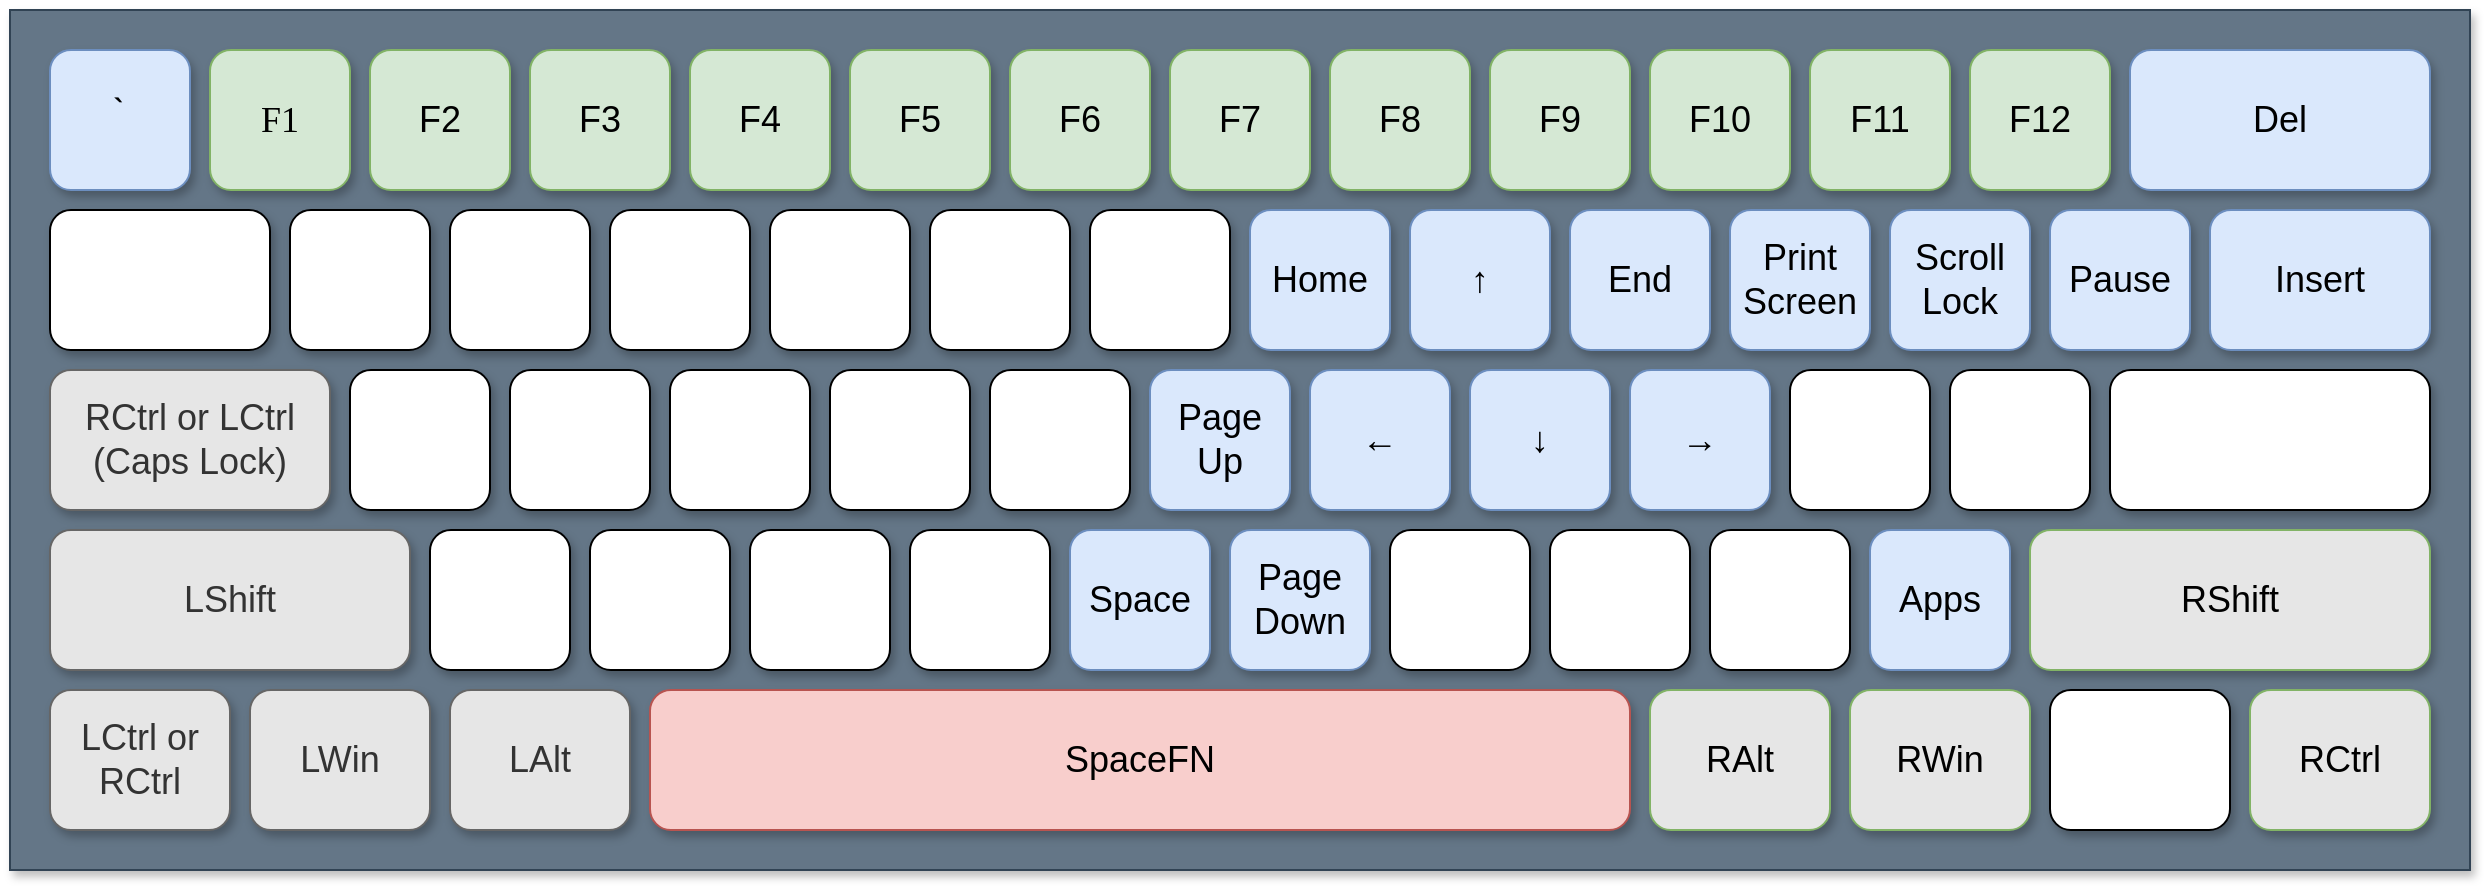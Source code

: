 <mxfile version="24.2.5" type="device">
  <diagram name="ページ1" id="9Q3GiY-UtU_wWPXpyJrS">
    <mxGraphModel dx="1418" dy="820" grid="1" gridSize="10" guides="1" tooltips="1" connect="1" arrows="1" fold="1" page="1" pageScale="1" pageWidth="1169" pageHeight="827" math="0" shadow="0">
      <root>
        <mxCell id="0" />
        <mxCell id="1" parent="0" />
        <mxCell id="mw3jNyhaooNA7LHpIcHd-75" value="" style="rounded=0;whiteSpace=wrap;html=1;fillColor=#647687;strokeColor=#314354;fontColor=#ffffff;fontStyle=0;shadow=1;" parent="1" vertex="1">
          <mxGeometry x="20" y="20" width="1230" height="430" as="geometry" />
        </mxCell>
        <mxCell id="mw3jNyhaooNA7LHpIcHd-1" value="F3" style="rounded=1;whiteSpace=wrap;html=1;fontSize=18;fillColor=#d5e8d4;strokeColor=#82b366;fontStyle=0;shadow=1;glass=0;" parent="1" vertex="1">
          <mxGeometry x="280" y="40" width="70" height="70" as="geometry" />
        </mxCell>
        <mxCell id="mw3jNyhaooNA7LHpIcHd-4" value="F4" style="rounded=1;whiteSpace=wrap;html=1;fontSize=18;fillColor=#d5e8d4;strokeColor=#82b366;fontStyle=0;shadow=1;glass=0;" parent="1" vertex="1">
          <mxGeometry x="360" y="40" width="70" height="70" as="geometry" />
        </mxCell>
        <mxCell id="mw3jNyhaooNA7LHpIcHd-5" value="F5" style="rounded=1;whiteSpace=wrap;html=1;fontSize=18;fillColor=#d5e8d4;strokeColor=#82b366;fontStyle=0;shadow=1;glass=0;" parent="1" vertex="1">
          <mxGeometry x="440" y="40" width="70" height="70" as="geometry" />
        </mxCell>
        <mxCell id="mw3jNyhaooNA7LHpIcHd-6" value="F6" style="rounded=1;whiteSpace=wrap;html=1;fontSize=18;fillColor=#d5e8d4;strokeColor=#82b366;fontStyle=0;shadow=1;glass=0;" parent="1" vertex="1">
          <mxGeometry x="520" y="40" width="70" height="70" as="geometry" />
        </mxCell>
        <mxCell id="mw3jNyhaooNA7LHpIcHd-7" value="F7" style="rounded=1;whiteSpace=wrap;html=1;fontSize=18;fillColor=#d5e8d4;strokeColor=#82b366;fontStyle=0;shadow=1;glass=0;" parent="1" vertex="1">
          <mxGeometry x="600" y="40" width="70" height="70" as="geometry" />
        </mxCell>
        <mxCell id="mw3jNyhaooNA7LHpIcHd-8" value="F8" style="rounded=1;whiteSpace=wrap;html=1;fontSize=18;fillColor=#d5e8d4;strokeColor=#82b366;fontStyle=0;shadow=1;glass=0;" parent="1" vertex="1">
          <mxGeometry x="680" y="40" width="70" height="70" as="geometry" />
        </mxCell>
        <mxCell id="mw3jNyhaooNA7LHpIcHd-9" value="F9" style="rounded=1;whiteSpace=wrap;html=1;fontSize=18;fillColor=#d5e8d4;strokeColor=#82b366;fontStyle=0;shadow=1;glass=0;" parent="1" vertex="1">
          <mxGeometry x="760" y="40" width="70" height="70" as="geometry" />
        </mxCell>
        <mxCell id="mw3jNyhaooNA7LHpIcHd-10" value="F10" style="rounded=1;whiteSpace=wrap;html=1;fontSize=18;fillColor=#d5e8d4;strokeColor=#82b366;fontStyle=0;shadow=1;glass=0;" parent="1" vertex="1">
          <mxGeometry x="840" y="40" width="70" height="70" as="geometry" />
        </mxCell>
        <mxCell id="mw3jNyhaooNA7LHpIcHd-11" value="F11" style="rounded=1;whiteSpace=wrap;html=1;fontSize=18;fillColor=#d5e8d4;strokeColor=#82b366;fontStyle=0;shadow=1;glass=0;" parent="1" vertex="1">
          <mxGeometry x="920" y="40" width="70" height="70" as="geometry" />
        </mxCell>
        <mxCell id="mw3jNyhaooNA7LHpIcHd-12" value="F2" style="rounded=1;whiteSpace=wrap;html=1;fontSize=18;fillColor=#d5e8d4;strokeColor=#82b366;fontStyle=0;shadow=1;glass=0;" parent="1" vertex="1">
          <mxGeometry x="200" y="40" width="70" height="70" as="geometry" />
        </mxCell>
        <mxCell id="mw3jNyhaooNA7LHpIcHd-13" value="F1" style="rounded=1;whiteSpace=wrap;html=1;align=center;fontFamily=Verdana;fontSize=18;fillColor=#d5e8d4;strokeColor=#82b366;fontStyle=0;shadow=1;glass=0;" parent="1" vertex="1">
          <mxGeometry x="120" y="40" width="70" height="70" as="geometry" />
        </mxCell>
        <mxCell id="mw3jNyhaooNA7LHpIcHd-14" value="｀" style="rounded=1;whiteSpace=wrap;html=1;fontSize=18;fillColor=#dae8fc;strokeColor=#6c8ebf;fontStyle=0;shadow=1;glass=0;" parent="1" vertex="1">
          <mxGeometry x="40" y="40" width="70" height="70" as="geometry" />
        </mxCell>
        <mxCell id="mw3jNyhaooNA7LHpIcHd-15" value="F12" style="rounded=1;whiteSpace=wrap;html=1;fontSize=18;fillColor=#d5e8d4;strokeColor=#82b366;fontStyle=0;shadow=1;glass=0;" parent="1" vertex="1">
          <mxGeometry x="1000" y="40" width="70" height="70" as="geometry" />
        </mxCell>
        <mxCell id="mw3jNyhaooNA7LHpIcHd-16" value="Del" style="rounded=1;whiteSpace=wrap;html=1;fontSize=18;fillColor=#dae8fc;strokeColor=#6c8ebf;fontStyle=0;shadow=1;glass=0;" parent="1" vertex="1">
          <mxGeometry x="1080" y="40" width="150" height="70" as="geometry" />
        </mxCell>
        <mxCell id="mw3jNyhaooNA7LHpIcHd-21" value="" style="rounded=1;whiteSpace=wrap;html=1;fontSize=18;fontStyle=0;shadow=1;glass=0;" parent="1" vertex="1">
          <mxGeometry x="320" y="120" width="70" height="70" as="geometry" />
        </mxCell>
        <mxCell id="mw3jNyhaooNA7LHpIcHd-22" value="" style="rounded=1;whiteSpace=wrap;html=1;fontSize=18;fontStyle=0;shadow=1;glass=0;" parent="1" vertex="1">
          <mxGeometry x="400" y="120" width="70" height="70" as="geometry" />
        </mxCell>
        <mxCell id="mw3jNyhaooNA7LHpIcHd-23" value="" style="rounded=1;whiteSpace=wrap;html=1;fontSize=18;fontStyle=0;shadow=1;glass=0;" parent="1" vertex="1">
          <mxGeometry x="480" y="120" width="70" height="70" as="geometry" />
        </mxCell>
        <mxCell id="mw3jNyhaooNA7LHpIcHd-24" value="" style="rounded=1;whiteSpace=wrap;html=1;fontSize=18;fontStyle=0;shadow=1;glass=0;" parent="1" vertex="1">
          <mxGeometry x="560" y="120" width="70" height="70" as="geometry" />
        </mxCell>
        <mxCell id="mw3jNyhaooNA7LHpIcHd-25" value="Home" style="rounded=1;whiteSpace=wrap;html=1;fontSize=18;fillColor=#dae8fc;strokeColor=#6c8ebf;fontStyle=0;shadow=1;glass=0;" parent="1" vertex="1">
          <mxGeometry x="640" y="120" width="70" height="70" as="geometry" />
        </mxCell>
        <mxCell id="mw3jNyhaooNA7LHpIcHd-26" value="↑" style="rounded=1;whiteSpace=wrap;html=1;fontSize=18;fillColor=#dae8fc;strokeColor=#6c8ebf;fontStyle=0;shadow=1;glass=0;" parent="1" vertex="1">
          <mxGeometry x="720" y="120" width="70" height="70" as="geometry" />
        </mxCell>
        <mxCell id="mw3jNyhaooNA7LHpIcHd-27" value="End" style="rounded=1;whiteSpace=wrap;html=1;fontSize=18;fillColor=#dae8fc;strokeColor=#6c8ebf;fontStyle=0;shadow=1;glass=0;" parent="1" vertex="1">
          <mxGeometry x="800" y="120" width="70" height="70" as="geometry" />
        </mxCell>
        <mxCell id="mw3jNyhaooNA7LHpIcHd-28" value="Print&lt;br style=&quot;font-size: 18px;&quot;&gt;Screen" style="rounded=1;whiteSpace=wrap;html=1;fontSize=18;fillColor=#dae8fc;strokeColor=#6c8ebf;fontStyle=0;shadow=1;glass=0;" parent="1" vertex="1">
          <mxGeometry x="880" y="120" width="70" height="70" as="geometry" />
        </mxCell>
        <mxCell id="mw3jNyhaooNA7LHpIcHd-29" value="Scroll&lt;br&gt;Lock" style="rounded=1;whiteSpace=wrap;html=1;fontSize=18;fillColor=#dae8fc;strokeColor=#6c8ebf;fontStyle=0;shadow=1;glass=0;" parent="1" vertex="1">
          <mxGeometry x="960" y="120" width="70" height="70" as="geometry" />
        </mxCell>
        <mxCell id="mw3jNyhaooNA7LHpIcHd-30" value="" style="rounded=1;whiteSpace=wrap;html=1;fontSize=18;fontStyle=0;shadow=1;glass=0;" parent="1" vertex="1">
          <mxGeometry x="240" y="120" width="70" height="70" as="geometry" />
        </mxCell>
        <mxCell id="mw3jNyhaooNA7LHpIcHd-31" value="" style="rounded=1;whiteSpace=wrap;html=1;fontSize=18;fontStyle=0;shadow=1;glass=0;" parent="1" vertex="1">
          <mxGeometry x="160" y="120" width="70" height="70" as="geometry" />
        </mxCell>
        <mxCell id="mw3jNyhaooNA7LHpIcHd-32" value="Pause" style="rounded=1;whiteSpace=wrap;html=1;fontSize=18;fillColor=#dae8fc;strokeColor=#6c8ebf;fontStyle=0;shadow=1;glass=0;" parent="1" vertex="1">
          <mxGeometry x="1040" y="120" width="70" height="70" as="geometry" />
        </mxCell>
        <mxCell id="mw3jNyhaooNA7LHpIcHd-33" value="" style="rounded=1;whiteSpace=wrap;html=1;fontSize=18;fontStyle=0;shadow=1;glass=0;" parent="1" vertex="1">
          <mxGeometry x="350" y="200" width="70" height="70" as="geometry" />
        </mxCell>
        <mxCell id="mw3jNyhaooNA7LHpIcHd-34" value="" style="rounded=1;whiteSpace=wrap;html=1;fontSize=18;fontStyle=0;shadow=1;glass=0;" parent="1" vertex="1">
          <mxGeometry x="430" y="200" width="70" height="70" as="geometry" />
        </mxCell>
        <mxCell id="mw3jNyhaooNA7LHpIcHd-35" value="" style="rounded=1;whiteSpace=wrap;html=1;fontSize=18;fontStyle=0;shadow=1;glass=0;" parent="1" vertex="1">
          <mxGeometry x="510" y="200" width="70" height="70" as="geometry" />
        </mxCell>
        <mxCell id="mw3jNyhaooNA7LHpIcHd-36" value="Page&lt;br style=&quot;font-size: 18px;&quot;&gt;Up" style="rounded=1;whiteSpace=wrap;html=1;fontSize=18;fillColor=#dae8fc;strokeColor=#6c8ebf;fontStyle=0;shadow=1;glass=0;" parent="1" vertex="1">
          <mxGeometry x="590" y="200" width="70" height="70" as="geometry" />
        </mxCell>
        <mxCell id="mw3jNyhaooNA7LHpIcHd-37" value="←" style="rounded=1;whiteSpace=wrap;html=1;fontSize=18;fillColor=#dae8fc;strokeColor=#6c8ebf;fontStyle=0;shadow=1;glass=0;" parent="1" vertex="1">
          <mxGeometry x="670" y="200" width="70" height="70" as="geometry" />
        </mxCell>
        <mxCell id="mw3jNyhaooNA7LHpIcHd-38" value="↓" style="rounded=1;whiteSpace=wrap;html=1;fontSize=18;fillColor=#dae8fc;strokeColor=#6c8ebf;fontStyle=0;shadow=1;glass=0;" parent="1" vertex="1">
          <mxGeometry x="750" y="200" width="70" height="70" as="geometry" />
        </mxCell>
        <mxCell id="mw3jNyhaooNA7LHpIcHd-39" value="→" style="rounded=1;whiteSpace=wrap;html=1;fontSize=18;fillColor=#dae8fc;strokeColor=#6c8ebf;fontStyle=0;shadow=1;glass=0;" parent="1" vertex="1">
          <mxGeometry x="830" y="200" width="70" height="70" as="geometry" />
        </mxCell>
        <mxCell id="mw3jNyhaooNA7LHpIcHd-40" value="" style="rounded=1;whiteSpace=wrap;html=1;fontSize=18;fontStyle=0;shadow=1;glass=0;" parent="1" vertex="1">
          <mxGeometry x="910" y="200" width="70" height="70" as="geometry" />
        </mxCell>
        <mxCell id="mw3jNyhaooNA7LHpIcHd-41" value="" style="rounded=1;whiteSpace=wrap;html=1;fontSize=18;fontStyle=0;shadow=1;glass=0;" parent="1" vertex="1">
          <mxGeometry x="990" y="200" width="70" height="70" as="geometry" />
        </mxCell>
        <mxCell id="mw3jNyhaooNA7LHpIcHd-42" value="" style="rounded=1;whiteSpace=wrap;html=1;fontSize=18;fontStyle=0;shadow=1;glass=0;" parent="1" vertex="1">
          <mxGeometry x="270" y="200" width="70" height="70" as="geometry" />
        </mxCell>
        <mxCell id="mw3jNyhaooNA7LHpIcHd-43" value="" style="rounded=1;whiteSpace=wrap;html=1;fontSize=18;fontStyle=0;shadow=1;glass=0;" parent="1" vertex="1">
          <mxGeometry x="190" y="200" width="70" height="70" as="geometry" />
        </mxCell>
        <mxCell id="mw3jNyhaooNA7LHpIcHd-44" value="" style="rounded=1;whiteSpace=wrap;html=1;fontSize=18;fontStyle=0;shadow=1;glass=0;" parent="1" vertex="1">
          <mxGeometry x="1070" y="200" width="160" height="70" as="geometry" />
        </mxCell>
        <mxCell id="mw3jNyhaooNA7LHpIcHd-45" value="" style="rounded=1;whiteSpace=wrap;html=1;fontSize=18;fontStyle=0;shadow=1;glass=0;" parent="1" vertex="1">
          <mxGeometry x="390" y="280" width="70" height="70" as="geometry" />
        </mxCell>
        <mxCell id="mw3jNyhaooNA7LHpIcHd-46" value="SpaceFN" style="rounded=1;whiteSpace=wrap;html=1;fontSize=18;fillColor=#f8cecc;strokeColor=#b85450;fontStyle=0;shadow=1;glass=0;" parent="1" vertex="1">
          <mxGeometry x="340" y="360" width="490" height="70" as="geometry" />
        </mxCell>
        <mxCell id="mw3jNyhaooNA7LHpIcHd-47" value="Space" style="rounded=1;whiteSpace=wrap;html=1;fontSize=18;fillColor=#dae8fc;strokeColor=#6c8ebf;fontStyle=0;shadow=1;glass=0;" parent="1" vertex="1">
          <mxGeometry x="550" y="280" width="70" height="70" as="geometry" />
        </mxCell>
        <mxCell id="mw3jNyhaooNA7LHpIcHd-48" value="Page&lt;br style=&quot;font-size: 18px;&quot;&gt;Down" style="rounded=1;whiteSpace=wrap;html=1;fontSize=18;fillColor=#dae8fc;strokeColor=#6c8ebf;fontStyle=0;shadow=1;glass=0;" parent="1" vertex="1">
          <mxGeometry x="630" y="280" width="70" height="70" as="geometry" />
        </mxCell>
        <mxCell id="mw3jNyhaooNA7LHpIcHd-49" value="" style="rounded=1;whiteSpace=wrap;html=1;fontSize=18;fontStyle=0;shadow=1;glass=0;" parent="1" vertex="1">
          <mxGeometry x="710" y="280" width="70" height="70" as="geometry" />
        </mxCell>
        <mxCell id="mw3jNyhaooNA7LHpIcHd-50" value="" style="rounded=1;whiteSpace=wrap;html=1;fontSize=18;fontStyle=0;shadow=1;glass=0;" parent="1" vertex="1">
          <mxGeometry x="790" y="280" width="70" height="70" as="geometry" />
        </mxCell>
        <mxCell id="mw3jNyhaooNA7LHpIcHd-51" value="" style="rounded=1;whiteSpace=wrap;html=1;fontSize=18;fontStyle=0;shadow=1;glass=0;" parent="1" vertex="1">
          <mxGeometry x="870" y="280" width="70" height="70" as="geometry" />
        </mxCell>
        <mxCell id="mw3jNyhaooNA7LHpIcHd-52" value="Apps" style="rounded=1;whiteSpace=wrap;html=1;fontSize=18;fillColor=#dae8fc;strokeColor=#6c8ebf;fontStyle=0;shadow=1;glass=0;" parent="1" vertex="1">
          <mxGeometry x="950" y="280" width="70" height="70" as="geometry" />
        </mxCell>
        <mxCell id="mw3jNyhaooNA7LHpIcHd-53" value="RShift" style="rounded=1;whiteSpace=wrap;html=1;fontSize=18;fillColor=#E6E6E6;strokeColor=#82b366;fontStyle=0;shadow=1;glass=0;" parent="1" vertex="1">
          <mxGeometry x="1030" y="280" width="200" height="70" as="geometry" />
        </mxCell>
        <mxCell id="mw3jNyhaooNA7LHpIcHd-54" value="" style="rounded=1;whiteSpace=wrap;html=1;fontSize=18;fontStyle=0;shadow=1;glass=0;" parent="1" vertex="1">
          <mxGeometry x="310" y="280" width="70" height="70" as="geometry" />
        </mxCell>
        <mxCell id="mw3jNyhaooNA7LHpIcHd-55" value="" style="rounded=1;whiteSpace=wrap;html=1;fontSize=18;fontStyle=0;shadow=1;glass=0;" parent="1" vertex="1">
          <mxGeometry x="230" y="280" width="70" height="70" as="geometry" />
        </mxCell>
        <mxCell id="mw3jNyhaooNA7LHpIcHd-57" value="Insert" style="rounded=1;whiteSpace=wrap;html=1;fontSize=18;fillColor=#dae8fc;strokeColor=#6c8ebf;fontStyle=0;shadow=1;glass=0;" parent="1" vertex="1">
          <mxGeometry x="1120" y="120" width="110" height="70" as="geometry" />
        </mxCell>
        <mxCell id="mw3jNyhaooNA7LHpIcHd-58" value="" style="rounded=1;whiteSpace=wrap;html=1;fontSize=18;fontStyle=0;shadow=1;glass=0;" parent="1" vertex="1">
          <mxGeometry x="40" y="120" width="110" height="70" as="geometry" />
        </mxCell>
        <mxCell id="mw3jNyhaooNA7LHpIcHd-59" value="RCtrl or LCtrl&lt;br&gt;(Caps Lock)" style="rounded=1;whiteSpace=wrap;html=1;fontSize=18;fillColor=#E6E6E6;strokeColor=#666666;fontStyle=0;fontColor=#333333;shadow=1;glass=0;" parent="1" vertex="1">
          <mxGeometry x="40" y="200" width="140" height="70" as="geometry" />
        </mxCell>
        <mxCell id="mw3jNyhaooNA7LHpIcHd-60" value="LShift" style="rounded=1;whiteSpace=wrap;html=1;fontSize=18;fillColor=#E6E6E6;strokeColor=#666666;fontStyle=0;fontColor=#333333;shadow=1;glass=0;" parent="1" vertex="1">
          <mxGeometry x="40" y="280" width="180" height="70" as="geometry" />
        </mxCell>
        <mxCell id="mw3jNyhaooNA7LHpIcHd-61" value="" style="rounded=1;whiteSpace=wrap;html=1;fontSize=18;fontStyle=0;shadow=1;glass=0;" parent="1" vertex="1">
          <mxGeometry x="470" y="280" width="70" height="70" as="geometry" />
        </mxCell>
        <mxCell id="mw3jNyhaooNA7LHpIcHd-67" value="RCtrl" style="rounded=1;whiteSpace=wrap;html=1;fontSize=18;fillColor=#E6E6E6;strokeColor=#82b366;fontStyle=0;shadow=1;glass=0;" parent="1" vertex="1">
          <mxGeometry x="1140" y="360" width="90" height="70" as="geometry" />
        </mxCell>
        <mxCell id="mw3jNyhaooNA7LHpIcHd-68" value="" style="rounded=1;whiteSpace=wrap;html=1;fontSize=18;fontStyle=0;shadow=1;glass=0;" parent="1" vertex="1">
          <mxGeometry x="1040" y="360" width="90" height="70" as="geometry" />
        </mxCell>
        <mxCell id="mw3jNyhaooNA7LHpIcHd-69" value="RWin" style="rounded=1;whiteSpace=wrap;html=1;fontSize=18;fillColor=#E6E6E6;strokeColor=#82b366;fontStyle=0;shadow=1;glass=0;" parent="1" vertex="1">
          <mxGeometry x="940" y="360" width="90" height="70" as="geometry" />
        </mxCell>
        <mxCell id="mw3jNyhaooNA7LHpIcHd-70" value="RAlt" style="rounded=1;whiteSpace=wrap;html=1;fontSize=18;fillColor=#E6E6E6;strokeColor=#82b366;fontStyle=0;shadow=1;glass=0;" parent="1" vertex="1">
          <mxGeometry x="840" y="360" width="90" height="70" as="geometry" />
        </mxCell>
        <mxCell id="mw3jNyhaooNA7LHpIcHd-71" value="LCtrl or&lt;br&gt;RCtrl" style="rounded=1;whiteSpace=wrap;html=1;fontSize=18;fillColor=#E6E6E6;strokeColor=#666666;fontStyle=0;fontColor=#333333;shadow=1;glass=0;" parent="1" vertex="1">
          <mxGeometry x="40" y="360" width="90" height="70" as="geometry" />
        </mxCell>
        <mxCell id="mw3jNyhaooNA7LHpIcHd-72" value="LWin" style="rounded=1;whiteSpace=wrap;html=1;fontSize=18;fillColor=#E6E6E6;strokeColor=#666666;fontStyle=0;fontColor=#333333;shadow=1;glass=0;" parent="1" vertex="1">
          <mxGeometry x="140" y="360" width="90" height="70" as="geometry" />
        </mxCell>
        <mxCell id="mw3jNyhaooNA7LHpIcHd-73" value="LAlt" style="rounded=1;whiteSpace=wrap;html=1;fontSize=18;fillColor=#E6E6E6;strokeColor=#666666;fontStyle=0;fontColor=#333333;shadow=1;glass=0;" parent="1" vertex="1">
          <mxGeometry x="240" y="360" width="90" height="70" as="geometry" />
        </mxCell>
      </root>
    </mxGraphModel>
  </diagram>
</mxfile>
